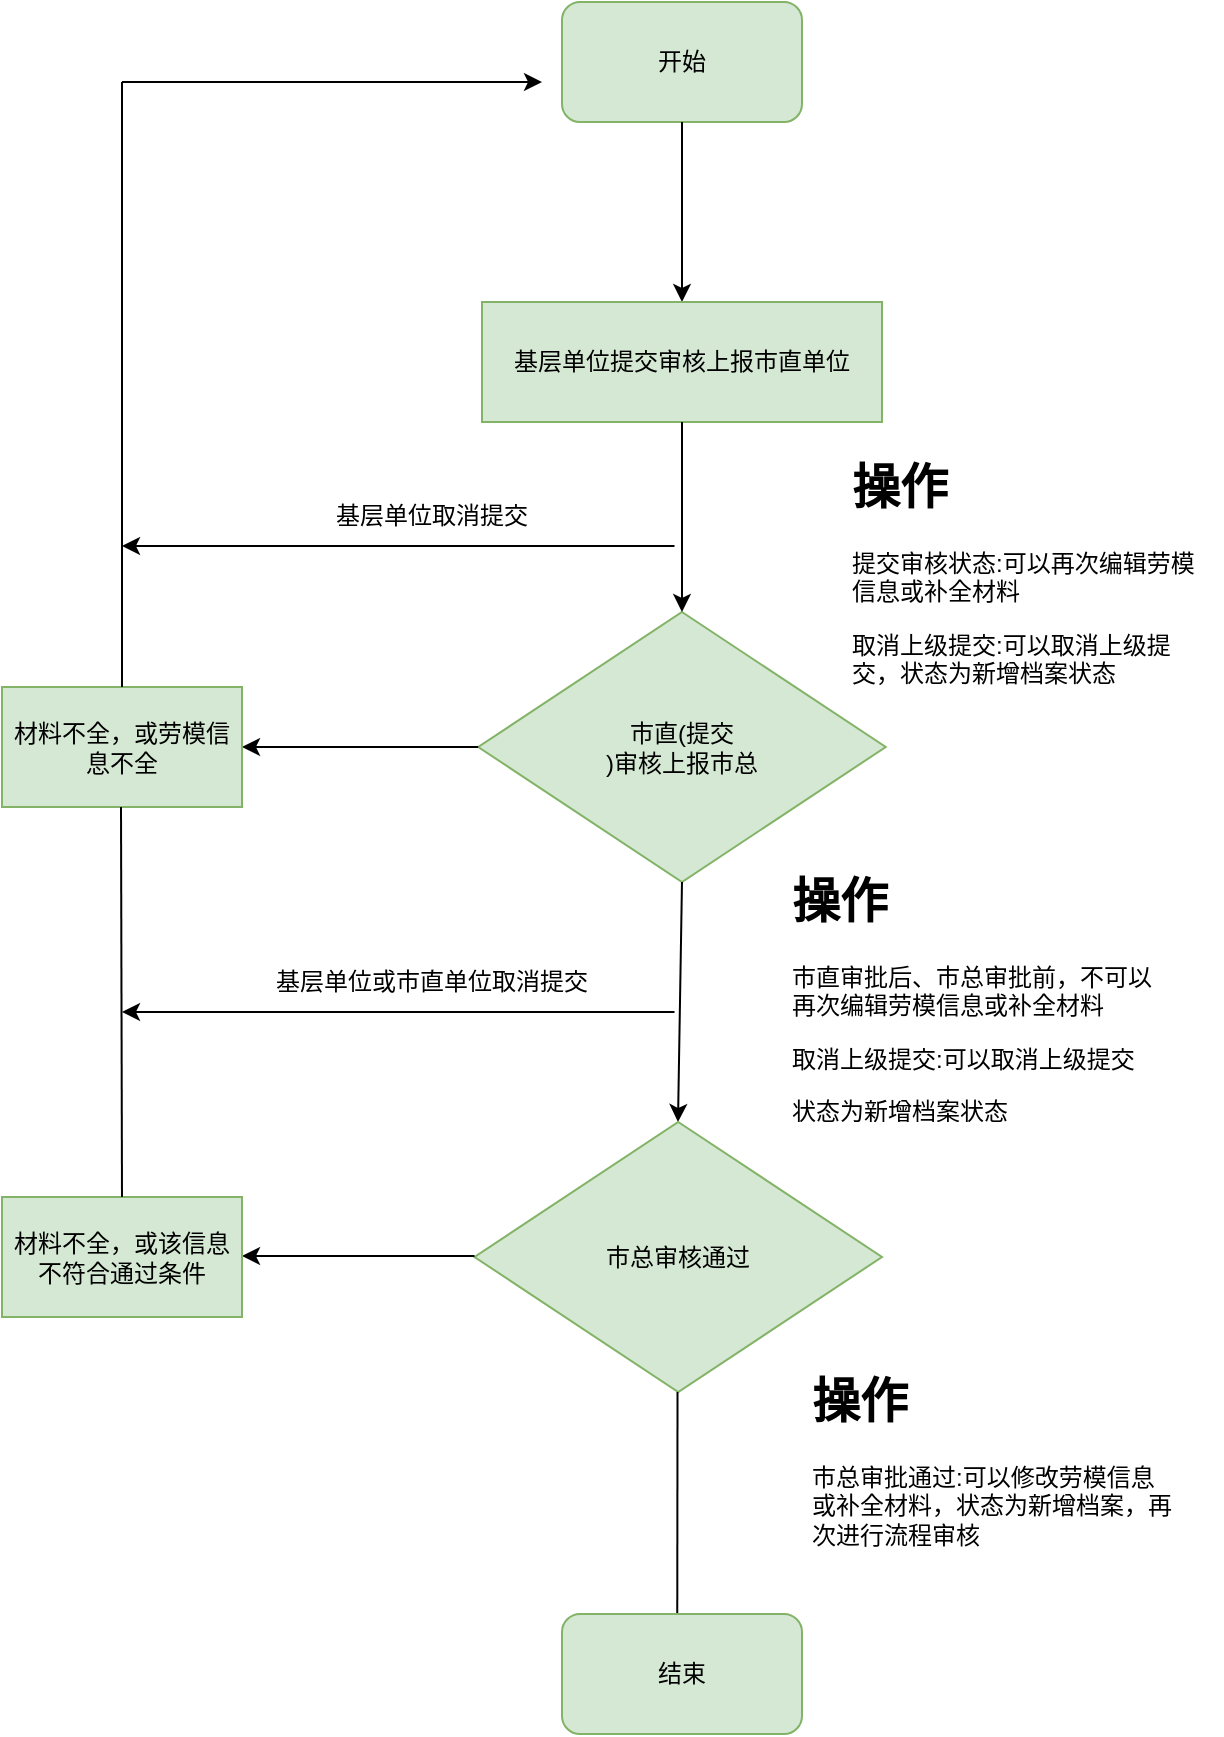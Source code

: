 <mxfile version="13.4.4" type="github"><diagram id="2xrCrNCHPhNK-JkAbHhq" name="Page-1"><mxGraphModel dx="1221" dy="625" grid="1" gridSize="10" guides="1" tooltips="1" connect="1" arrows="1" fold="1" page="1" pageScale="1" pageWidth="827" pageHeight="1169" math="0" shadow="0"><root><mxCell id="0"/><mxCell id="1" parent="0"/><mxCell id="5Sj1dxporuseu_BaNz3a-1" value="开始" style="rounded=1;whiteSpace=wrap;html=1;fillColor=#d5e8d4;strokeColor=#82b366;" vertex="1" parent="1"><mxGeometry x="360" y="80" width="120" height="60" as="geometry"/></mxCell><mxCell id="5Sj1dxporuseu_BaNz3a-2" value="" style="endArrow=classic;html=1;" edge="1" parent="1" source="5Sj1dxporuseu_BaNz3a-1"><mxGeometry width="50" height="50" relative="1" as="geometry"><mxPoint x="390" y="300" as="sourcePoint"/><mxPoint x="420" y="230" as="targetPoint"/></mxGeometry></mxCell><mxCell id="5Sj1dxporuseu_BaNz3a-4" value="基层单位提交审核上报市直单位" style="rounded=0;whiteSpace=wrap;html=1;fillColor=#d5e8d4;strokeColor=#82b366;" vertex="1" parent="1"><mxGeometry x="320" y="230" width="200" height="60" as="geometry"/></mxCell><mxCell id="5Sj1dxporuseu_BaNz3a-5" value="市直(提交&lt;br&gt;)审核上报市总" style="rhombus;whiteSpace=wrap;html=1;fillColor=#d5e8d4;strokeColor=#82b366;" vertex="1" parent="1"><mxGeometry x="318.12" y="385" width="203.75" height="135" as="geometry"/></mxCell><mxCell id="5Sj1dxporuseu_BaNz3a-6" value="" style="endArrow=classic;html=1;exitX=0.5;exitY=1;exitDx=0;exitDy=0;entryX=0.5;entryY=0;entryDx=0;entryDy=0;" edge="1" parent="1" source="5Sj1dxporuseu_BaNz3a-4" target="5Sj1dxporuseu_BaNz3a-5"><mxGeometry width="50" height="50" relative="1" as="geometry"><mxPoint x="390" y="400" as="sourcePoint"/><mxPoint x="440" y="350" as="targetPoint"/><Array as="points"/></mxGeometry></mxCell><mxCell id="5Sj1dxporuseu_BaNz3a-9" value="" style="endArrow=classic;html=1;exitX=0;exitY=0.5;exitDx=0;exitDy=0;entryX=1;entryY=0.5;entryDx=0;entryDy=0;" edge="1" parent="1" source="5Sj1dxporuseu_BaNz3a-5" target="5Sj1dxporuseu_BaNz3a-11"><mxGeometry width="50" height="50" relative="1" as="geometry"><mxPoint x="250" y="480" as="sourcePoint"/><mxPoint x="300" y="452.607" as="targetPoint"/></mxGeometry></mxCell><mxCell id="5Sj1dxporuseu_BaNz3a-11" value="材料不全，或劳模信息不全" style="rounded=0;whiteSpace=wrap;html=1;fillColor=#d5e8d4;strokeColor=#82b366;" vertex="1" parent="1"><mxGeometry x="80" y="422.5" width="120" height="60" as="geometry"/></mxCell><mxCell id="5Sj1dxporuseu_BaNz3a-13" value="" style="endArrow=none;html=1;entryX=0.5;entryY=0;entryDx=0;entryDy=0;" edge="1" parent="1" target="5Sj1dxporuseu_BaNz3a-11"><mxGeometry width="50" height="50" relative="1" as="geometry"><mxPoint x="140" y="120" as="sourcePoint"/><mxPoint x="210" y="370" as="targetPoint"/></mxGeometry></mxCell><mxCell id="5Sj1dxporuseu_BaNz3a-15" value="" style="endArrow=classic;html=1;" edge="1" parent="1"><mxGeometry width="50" height="50" relative="1" as="geometry"><mxPoint x="140" y="120" as="sourcePoint"/><mxPoint x="350" y="120" as="targetPoint"/></mxGeometry></mxCell><mxCell id="5Sj1dxporuseu_BaNz3a-16" value="" style="endArrow=classic;html=1;exitX=0.5;exitY=1;exitDx=0;exitDy=0;" edge="1" parent="1" source="5Sj1dxporuseu_BaNz3a-5"><mxGeometry width="50" height="50" relative="1" as="geometry"><mxPoint x="400" y="570" as="sourcePoint"/><mxPoint x="418" y="640" as="targetPoint"/></mxGeometry></mxCell><mxCell id="5Sj1dxporuseu_BaNz3a-18" value="市总审核通过" style="rhombus;whiteSpace=wrap;html=1;fillColor=#d5e8d4;strokeColor=#82b366;" vertex="1" parent="1"><mxGeometry x="316.25" y="640" width="203.75" height="135" as="geometry"/></mxCell><mxCell id="5Sj1dxporuseu_BaNz3a-20" value="" style="endArrow=classic;html=1;exitX=0;exitY=0.5;exitDx=0;exitDy=0;entryX=1;entryY=0.5;entryDx=0;entryDy=0;" edge="1" parent="1"><mxGeometry width="50" height="50" relative="1" as="geometry"><mxPoint x="316.25" y="707" as="sourcePoint"/><mxPoint x="200" y="707" as="targetPoint"/></mxGeometry></mxCell><mxCell id="5Sj1dxporuseu_BaNz3a-21" value="材料不全，或该信息不符合通过条件" style="rounded=0;whiteSpace=wrap;html=1;fillColor=#d5e8d4;strokeColor=#82b366;" vertex="1" parent="1"><mxGeometry x="80" y="677.5" width="120" height="60" as="geometry"/></mxCell><mxCell id="5Sj1dxporuseu_BaNz3a-22" value="" style="endArrow=none;html=1;entryX=0.5;entryY=0;entryDx=0;entryDy=0;" edge="1" parent="1" target="5Sj1dxporuseu_BaNz3a-21"><mxGeometry width="50" height="50" relative="1" as="geometry"><mxPoint x="139.5" y="482.5" as="sourcePoint"/><mxPoint x="140" y="670" as="targetPoint"/></mxGeometry></mxCell><mxCell id="5Sj1dxporuseu_BaNz3a-23" value="" style="endArrow=classic;html=1;exitX=0.5;exitY=1;exitDx=0;exitDy=0;" edge="1" parent="1"><mxGeometry width="50" height="50" relative="1" as="geometry"><mxPoint x="417.755" y="775" as="sourcePoint"/><mxPoint x="417.63" y="895" as="targetPoint"/></mxGeometry></mxCell><mxCell id="5Sj1dxporuseu_BaNz3a-24" value="结束" style="rounded=1;whiteSpace=wrap;html=1;fillColor=#d5e8d4;strokeColor=#82b366;" vertex="1" parent="1"><mxGeometry x="360" y="886" width="120" height="60" as="geometry"/></mxCell><mxCell id="5Sj1dxporuseu_BaNz3a-29" value="" style="endArrow=classic;html=1;exitX=0;exitY=0.5;exitDx=0;exitDy=0;" edge="1" parent="1"><mxGeometry width="50" height="50" relative="1" as="geometry"><mxPoint x="416.25" y="585" as="sourcePoint"/><mxPoint x="140" y="585" as="targetPoint"/></mxGeometry></mxCell><mxCell id="5Sj1dxporuseu_BaNz3a-32" value="基层单位或市直单位取消提交" style="text;html=1;strokeColor=none;fillColor=none;align=center;verticalAlign=middle;whiteSpace=wrap;rounded=0;" vertex="1" parent="1"><mxGeometry x="210" y="560" width="170" height="20" as="geometry"/></mxCell><mxCell id="5Sj1dxporuseu_BaNz3a-33" value="" style="endArrow=classic;html=1;exitX=0;exitY=0.5;exitDx=0;exitDy=0;" edge="1" parent="1"><mxGeometry width="50" height="50" relative="1" as="geometry"><mxPoint x="416.25" y="352" as="sourcePoint"/><mxPoint x="140" y="352" as="targetPoint"/></mxGeometry></mxCell><mxCell id="5Sj1dxporuseu_BaNz3a-34" value="基层单位取消提交" style="text;html=1;strokeColor=none;fillColor=none;align=center;verticalAlign=middle;whiteSpace=wrap;rounded=0;" vertex="1" parent="1"><mxGeometry x="210" y="327" width="170" height="20" as="geometry"/></mxCell><mxCell id="5Sj1dxporuseu_BaNz3a-35" value="&lt;h1&gt;操作&lt;/h1&gt;&lt;p&gt;市直审批后、市总审批前，不可以再次编辑劳模信息或补全材料&lt;/p&gt;&lt;p&gt;取消上级提交:可以取消上级提交&lt;/p&gt;&lt;p&gt;状态为新增档案状态&lt;/p&gt;" style="text;html=1;strokeColor=none;fillColor=none;spacing=5;spacingTop=-20;whiteSpace=wrap;overflow=hidden;rounded=0;" vertex="1" parent="1"><mxGeometry x="470" y="510" width="190" height="130" as="geometry"/></mxCell><mxCell id="5Sj1dxporuseu_BaNz3a-36" value="&lt;h1&gt;操作&lt;/h1&gt;&lt;p&gt;提交审核状态:可以再次编辑劳模信息或补全材料&lt;/p&gt;&lt;p&gt;取消上级提交:可以取消上级提交，状态为新增档案状态&lt;/p&gt;" style="text;html=1;strokeColor=none;fillColor=none;spacing=5;spacingTop=-20;whiteSpace=wrap;overflow=hidden;rounded=0;" vertex="1" parent="1"><mxGeometry x="500" y="303" width="190" height="120" as="geometry"/></mxCell><mxCell id="5Sj1dxporuseu_BaNz3a-37" value="&lt;h1&gt;操作&lt;/h1&gt;&lt;p&gt;市总审批通过:可以修改劳模信息或补全材料，状态为新增档案，再次进行流程审核&lt;/p&gt;" style="text;html=1;strokeColor=none;fillColor=none;spacing=5;spacingTop=-20;whiteSpace=wrap;overflow=hidden;rounded=0;" vertex="1" parent="1"><mxGeometry x="480" y="760" width="190" height="120" as="geometry"/></mxCell></root></mxGraphModel></diagram></mxfile>